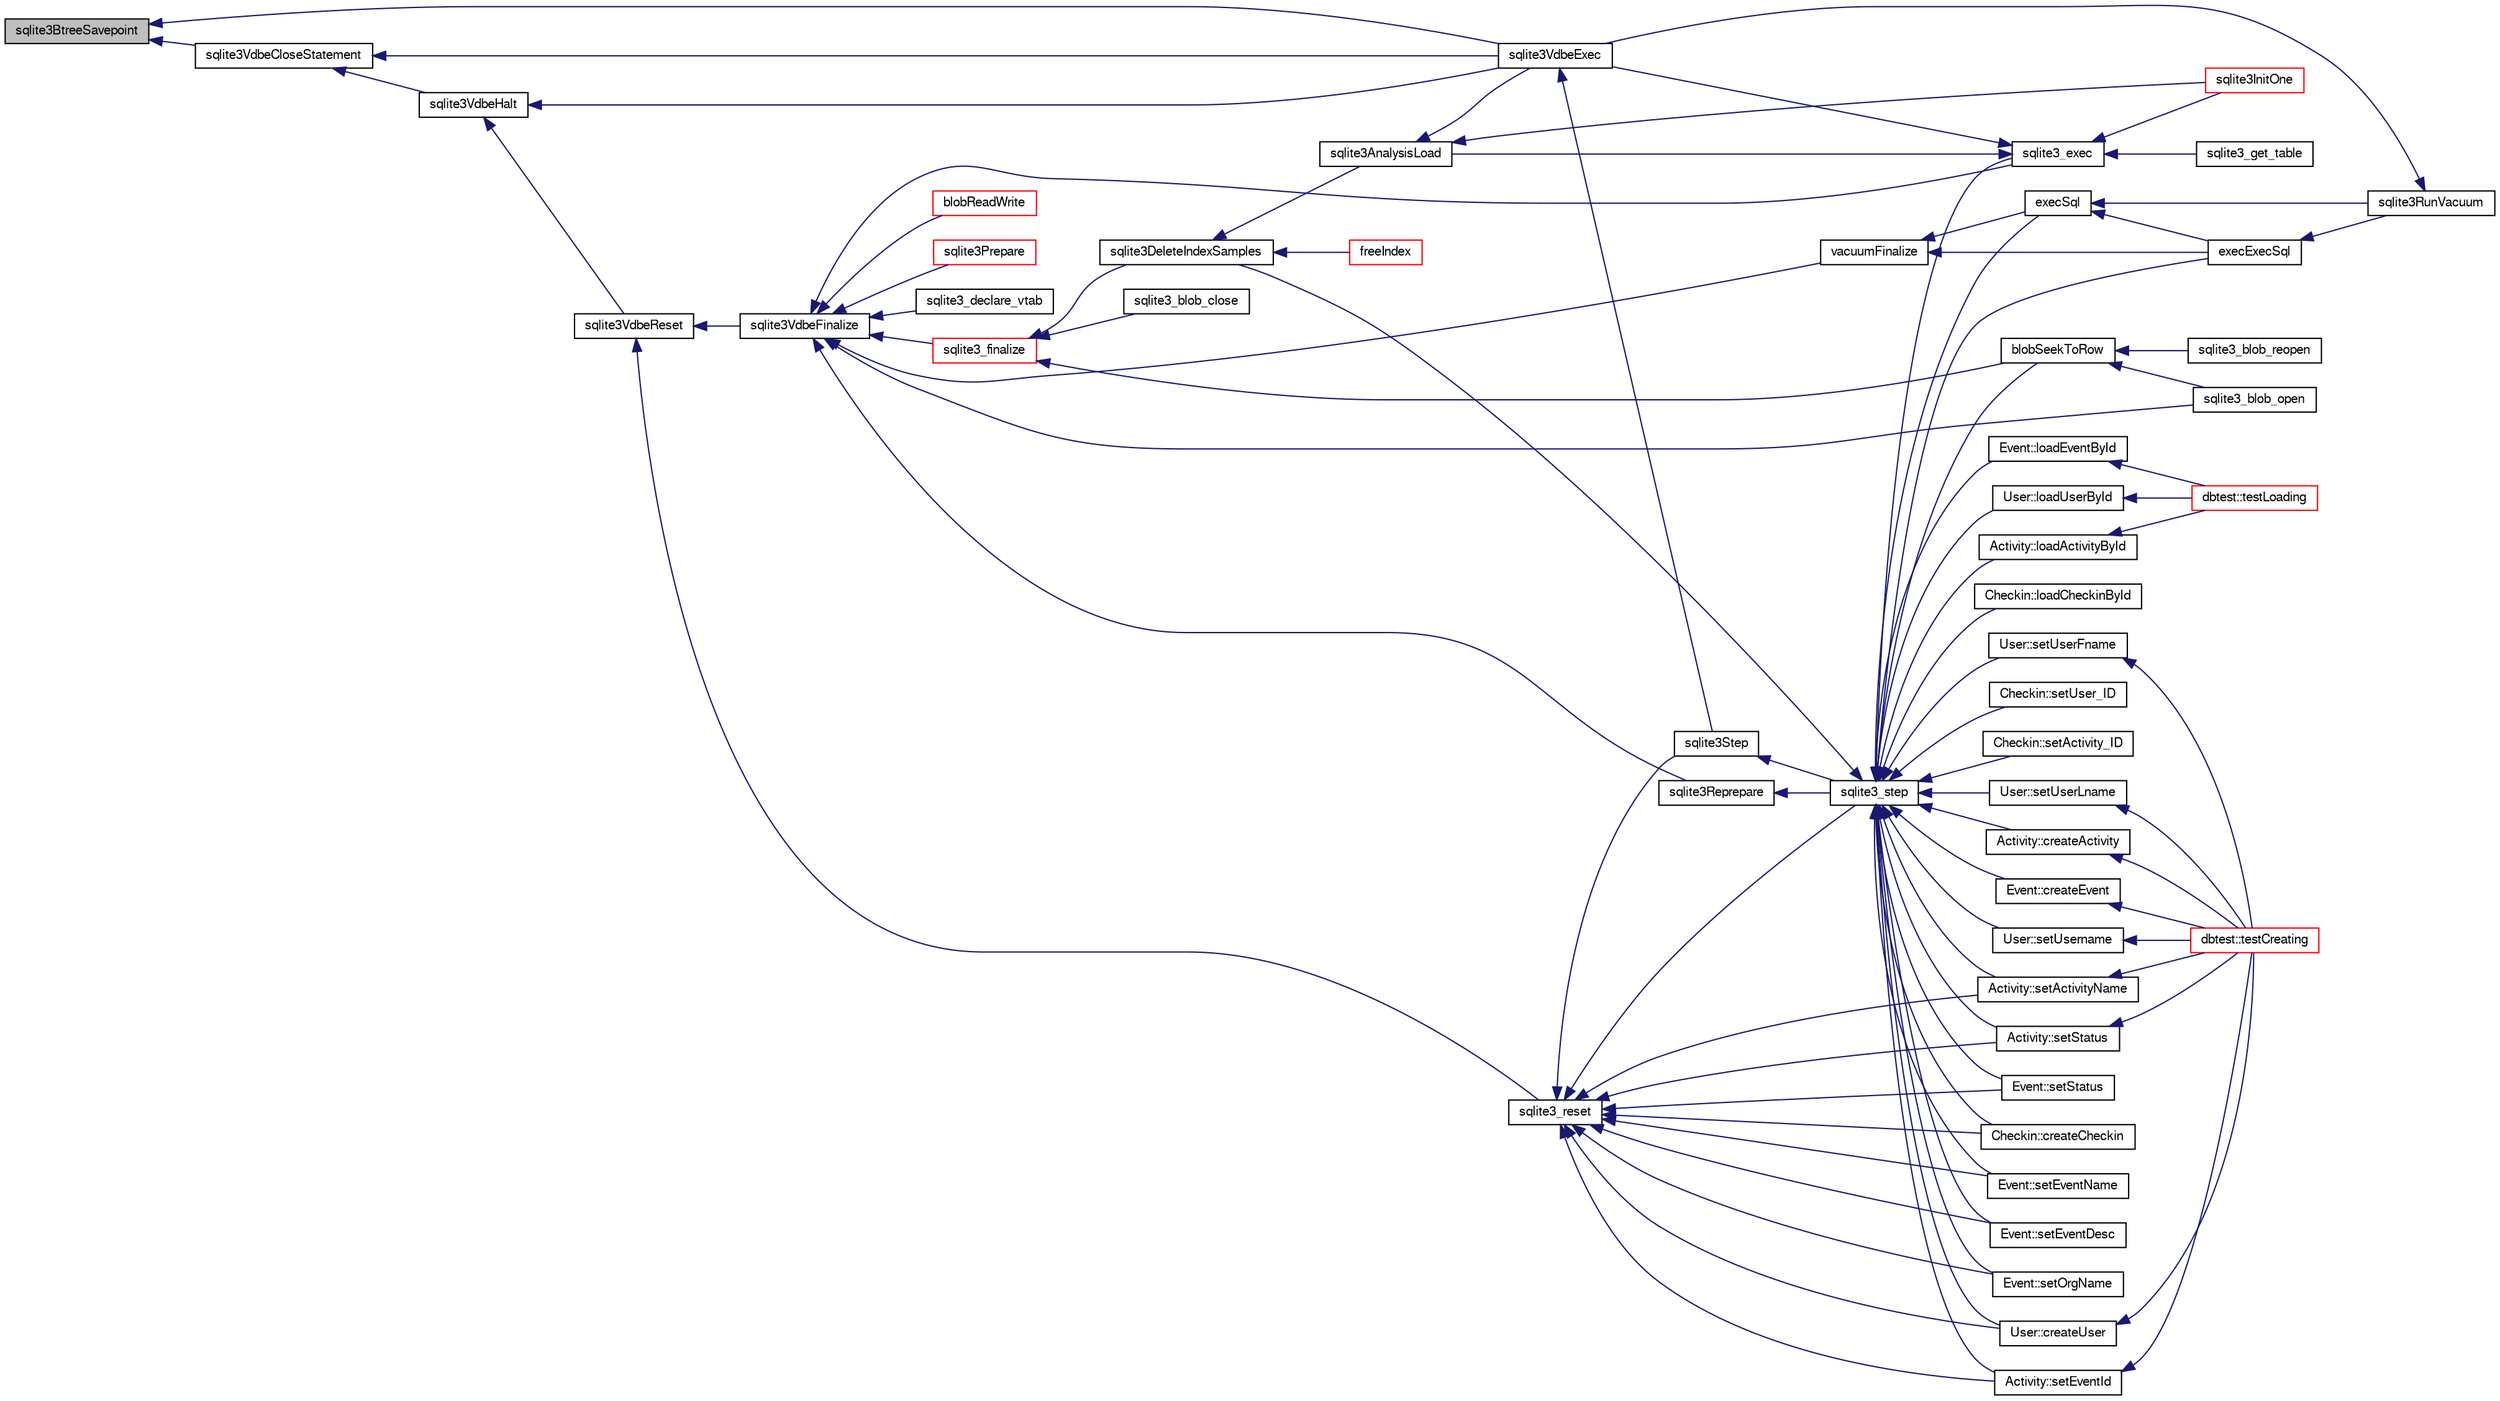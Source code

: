 digraph "sqlite3BtreeSavepoint"
{
  edge [fontname="FreeSans",fontsize="10",labelfontname="FreeSans",labelfontsize="10"];
  node [fontname="FreeSans",fontsize="10",shape=record];
  rankdir="LR";
  Node464604 [label="sqlite3BtreeSavepoint",height=0.2,width=0.4,color="black", fillcolor="grey75", style="filled", fontcolor="black"];
  Node464604 -> Node464605 [dir="back",color="midnightblue",fontsize="10",style="solid",fontname="FreeSans"];
  Node464605 [label="sqlite3VdbeCloseStatement",height=0.2,width=0.4,color="black", fillcolor="white", style="filled",URL="$sqlite3_8c.html#a4c26892e24ee00a0b5ba3bdeaf2d36fa"];
  Node464605 -> Node464606 [dir="back",color="midnightblue",fontsize="10",style="solid",fontname="FreeSans"];
  Node464606 [label="sqlite3VdbeHalt",height=0.2,width=0.4,color="black", fillcolor="white", style="filled",URL="$sqlite3_8c.html#a8d1d99703d999190fbc35ecc981cb709"];
  Node464606 -> Node464607 [dir="back",color="midnightblue",fontsize="10",style="solid",fontname="FreeSans"];
  Node464607 [label="sqlite3VdbeReset",height=0.2,width=0.4,color="black", fillcolor="white", style="filled",URL="$sqlite3_8c.html#a315a913742f7267f90d46d41446353b1"];
  Node464607 -> Node464608 [dir="back",color="midnightblue",fontsize="10",style="solid",fontname="FreeSans"];
  Node464608 [label="sqlite3VdbeFinalize",height=0.2,width=0.4,color="black", fillcolor="white", style="filled",URL="$sqlite3_8c.html#af81e0c8d03b71610d3a826469f67bbd4"];
  Node464608 -> Node464609 [dir="back",color="midnightblue",fontsize="10",style="solid",fontname="FreeSans"];
  Node464609 [label="sqlite3_finalize",height=0.2,width=0.4,color="red", fillcolor="white", style="filled",URL="$sqlite3_8h.html#a801195c0f771d40bb4be1e40f3b88945"];
  Node464609 -> Node464610 [dir="back",color="midnightblue",fontsize="10",style="solid",fontname="FreeSans"];
  Node464610 [label="blobSeekToRow",height=0.2,width=0.4,color="black", fillcolor="white", style="filled",URL="$sqlite3_8c.html#afff57e13332b98c8a44a7cebe38962ab"];
  Node464610 -> Node464611 [dir="back",color="midnightblue",fontsize="10",style="solid",fontname="FreeSans"];
  Node464611 [label="sqlite3_blob_open",height=0.2,width=0.4,color="black", fillcolor="white", style="filled",URL="$sqlite3_8h.html#adb8ad839a5bdd62a43785132bc7dd518"];
  Node464610 -> Node464612 [dir="back",color="midnightblue",fontsize="10",style="solid",fontname="FreeSans"];
  Node464612 [label="sqlite3_blob_reopen",height=0.2,width=0.4,color="black", fillcolor="white", style="filled",URL="$sqlite3_8h.html#abc77c24fdc0150138490359a94360f7e"];
  Node464609 -> Node464613 [dir="back",color="midnightblue",fontsize="10",style="solid",fontname="FreeSans"];
  Node464613 [label="sqlite3_blob_close",height=0.2,width=0.4,color="black", fillcolor="white", style="filled",URL="$sqlite3_8h.html#a8885ae884821e14e1e4501183c5833d6"];
  Node464609 -> Node464614 [dir="back",color="midnightblue",fontsize="10",style="solid",fontname="FreeSans"];
  Node464614 [label="sqlite3DeleteIndexSamples",height=0.2,width=0.4,color="black", fillcolor="white", style="filled",URL="$sqlite3_8c.html#aaeda0302fbf61397ec009f65bed047ef"];
  Node464614 -> Node464615 [dir="back",color="midnightblue",fontsize="10",style="solid",fontname="FreeSans"];
  Node464615 [label="sqlite3AnalysisLoad",height=0.2,width=0.4,color="black", fillcolor="white", style="filled",URL="$sqlite3_8c.html#a48a2301c27e1d3d68708b9b8761b5a01"];
  Node464615 -> Node464616 [dir="back",color="midnightblue",fontsize="10",style="solid",fontname="FreeSans"];
  Node464616 [label="sqlite3VdbeExec",height=0.2,width=0.4,color="black", fillcolor="white", style="filled",URL="$sqlite3_8c.html#a8ce40a614bdc56719c4d642b1e4dfb21"];
  Node464616 -> Node464617 [dir="back",color="midnightblue",fontsize="10",style="solid",fontname="FreeSans"];
  Node464617 [label="sqlite3Step",height=0.2,width=0.4,color="black", fillcolor="white", style="filled",URL="$sqlite3_8c.html#a3f2872e873e2758a4beedad1d5113554"];
  Node464617 -> Node464618 [dir="back",color="midnightblue",fontsize="10",style="solid",fontname="FreeSans"];
  Node464618 [label="sqlite3_step",height=0.2,width=0.4,color="black", fillcolor="white", style="filled",URL="$sqlite3_8h.html#ac1e491ce36b7471eb28387f7d3c74334"];
  Node464618 -> Node464619 [dir="back",color="midnightblue",fontsize="10",style="solid",fontname="FreeSans"];
  Node464619 [label="Activity::createActivity",height=0.2,width=0.4,color="black", fillcolor="white", style="filled",URL="$classActivity.html#a813cc5e52c14ab49b39014c134e3425b"];
  Node464619 -> Node464620 [dir="back",color="midnightblue",fontsize="10",style="solid",fontname="FreeSans"];
  Node464620 [label="dbtest::testCreating",height=0.2,width=0.4,color="red", fillcolor="white", style="filled",URL="$classdbtest.html#a8193e88a7df657069c8a6bd09c8243b7"];
  Node464618 -> Node464622 [dir="back",color="midnightblue",fontsize="10",style="solid",fontname="FreeSans"];
  Node464622 [label="Activity::loadActivityById",height=0.2,width=0.4,color="black", fillcolor="white", style="filled",URL="$classActivity.html#abe4ffb4f08a47212ebf9013259d9e7fd"];
  Node464622 -> Node464623 [dir="back",color="midnightblue",fontsize="10",style="solid",fontname="FreeSans"];
  Node464623 [label="dbtest::testLoading",height=0.2,width=0.4,color="red", fillcolor="white", style="filled",URL="$classdbtest.html#a6f98d82a2c8e2b9040848763504ddae1"];
  Node464618 -> Node464624 [dir="back",color="midnightblue",fontsize="10",style="solid",fontname="FreeSans"];
  Node464624 [label="Activity::setEventId",height=0.2,width=0.4,color="black", fillcolor="white", style="filled",URL="$classActivity.html#adb1d0fd0d08f473e068f0a4086bfa9ca"];
  Node464624 -> Node464620 [dir="back",color="midnightblue",fontsize="10",style="solid",fontname="FreeSans"];
  Node464618 -> Node464625 [dir="back",color="midnightblue",fontsize="10",style="solid",fontname="FreeSans"];
  Node464625 [label="Activity::setActivityName",height=0.2,width=0.4,color="black", fillcolor="white", style="filled",URL="$classActivity.html#a62dc3737b33915a36086f9dd26d16a81"];
  Node464625 -> Node464620 [dir="back",color="midnightblue",fontsize="10",style="solid",fontname="FreeSans"];
  Node464618 -> Node464626 [dir="back",color="midnightblue",fontsize="10",style="solid",fontname="FreeSans"];
  Node464626 [label="Activity::setStatus",height=0.2,width=0.4,color="black", fillcolor="white", style="filled",URL="$classActivity.html#af618135a7738f4d2a7ee147a8ef912ea"];
  Node464626 -> Node464620 [dir="back",color="midnightblue",fontsize="10",style="solid",fontname="FreeSans"];
  Node464618 -> Node464627 [dir="back",color="midnightblue",fontsize="10",style="solid",fontname="FreeSans"];
  Node464627 [label="Checkin::createCheckin",height=0.2,width=0.4,color="black", fillcolor="white", style="filled",URL="$classCheckin.html#a4e40acdf7fff0e607f6de4f24f3a163c"];
  Node464618 -> Node464628 [dir="back",color="midnightblue",fontsize="10",style="solid",fontname="FreeSans"];
  Node464628 [label="Checkin::loadCheckinById",height=0.2,width=0.4,color="black", fillcolor="white", style="filled",URL="$classCheckin.html#a3461f70ea6c68475225f2a07f78a21e0"];
  Node464618 -> Node464629 [dir="back",color="midnightblue",fontsize="10",style="solid",fontname="FreeSans"];
  Node464629 [label="Checkin::setUser_ID",height=0.2,width=0.4,color="black", fillcolor="white", style="filled",URL="$classCheckin.html#a76ab640f4f912876dbebf183db5359c6"];
  Node464618 -> Node464630 [dir="back",color="midnightblue",fontsize="10",style="solid",fontname="FreeSans"];
  Node464630 [label="Checkin::setActivity_ID",height=0.2,width=0.4,color="black", fillcolor="white", style="filled",URL="$classCheckin.html#ab2ff3ec2604ec73a42af25874a00b232"];
  Node464618 -> Node464631 [dir="back",color="midnightblue",fontsize="10",style="solid",fontname="FreeSans"];
  Node464631 [label="Event::createEvent",height=0.2,width=0.4,color="black", fillcolor="white", style="filled",URL="$classEvent.html#a77adb9f4a46ffb32c2d931f0691f5903"];
  Node464631 -> Node464620 [dir="back",color="midnightblue",fontsize="10",style="solid",fontname="FreeSans"];
  Node464618 -> Node464632 [dir="back",color="midnightblue",fontsize="10",style="solid",fontname="FreeSans"];
  Node464632 [label="Event::loadEventById",height=0.2,width=0.4,color="black", fillcolor="white", style="filled",URL="$classEvent.html#afa66cea33f722dbeecb69cc98fdea055"];
  Node464632 -> Node464623 [dir="back",color="midnightblue",fontsize="10",style="solid",fontname="FreeSans"];
  Node464618 -> Node464633 [dir="back",color="midnightblue",fontsize="10",style="solid",fontname="FreeSans"];
  Node464633 [label="Event::setEventName",height=0.2,width=0.4,color="black", fillcolor="white", style="filled",URL="$classEvent.html#a10596b6ca077df05184e30d62b08729d"];
  Node464618 -> Node464634 [dir="back",color="midnightblue",fontsize="10",style="solid",fontname="FreeSans"];
  Node464634 [label="Event::setEventDesc",height=0.2,width=0.4,color="black", fillcolor="white", style="filled",URL="$classEvent.html#ae36b8377dcae792f1c5c4726024c981b"];
  Node464618 -> Node464635 [dir="back",color="midnightblue",fontsize="10",style="solid",fontname="FreeSans"];
  Node464635 [label="Event::setOrgName",height=0.2,width=0.4,color="black", fillcolor="white", style="filled",URL="$classEvent.html#a19aac0f776bd764563a54977656cf680"];
  Node464618 -> Node464636 [dir="back",color="midnightblue",fontsize="10",style="solid",fontname="FreeSans"];
  Node464636 [label="Event::setStatus",height=0.2,width=0.4,color="black", fillcolor="white", style="filled",URL="$classEvent.html#ab0a6b9285af0f4172eb841e2b80f8972"];
  Node464618 -> Node464610 [dir="back",color="midnightblue",fontsize="10",style="solid",fontname="FreeSans"];
  Node464618 -> Node464614 [dir="back",color="midnightblue",fontsize="10",style="solid",fontname="FreeSans"];
  Node464618 -> Node464637 [dir="back",color="midnightblue",fontsize="10",style="solid",fontname="FreeSans"];
  Node464637 [label="sqlite3_exec",height=0.2,width=0.4,color="black", fillcolor="white", style="filled",URL="$sqlite3_8h.html#a97487ec8150e0bcc8fa392ab8f0e24db"];
  Node464637 -> Node464616 [dir="back",color="midnightblue",fontsize="10",style="solid",fontname="FreeSans"];
  Node464637 -> Node464615 [dir="back",color="midnightblue",fontsize="10",style="solid",fontname="FreeSans"];
  Node464637 -> Node464638 [dir="back",color="midnightblue",fontsize="10",style="solid",fontname="FreeSans"];
  Node464638 [label="sqlite3InitOne",height=0.2,width=0.4,color="red", fillcolor="white", style="filled",URL="$sqlite3_8c.html#ac4318b25df65269906b0379251fe9b85"];
  Node464637 -> Node464739 [dir="back",color="midnightblue",fontsize="10",style="solid",fontname="FreeSans"];
  Node464739 [label="sqlite3_get_table",height=0.2,width=0.4,color="black", fillcolor="white", style="filled",URL="$sqlite3_8h.html#a5effeac4e12df57beaa35c5be1f61579"];
  Node464618 -> Node464740 [dir="back",color="midnightblue",fontsize="10",style="solid",fontname="FreeSans"];
  Node464740 [label="execSql",height=0.2,width=0.4,color="black", fillcolor="white", style="filled",URL="$sqlite3_8c.html#a7d16651b98a110662f4c265eff0246cb"];
  Node464740 -> Node464741 [dir="back",color="midnightblue",fontsize="10",style="solid",fontname="FreeSans"];
  Node464741 [label="execExecSql",height=0.2,width=0.4,color="black", fillcolor="white", style="filled",URL="$sqlite3_8c.html#ac1be09a6c047f21133d16378d301e0d4"];
  Node464741 -> Node464742 [dir="back",color="midnightblue",fontsize="10",style="solid",fontname="FreeSans"];
  Node464742 [label="sqlite3RunVacuum",height=0.2,width=0.4,color="black", fillcolor="white", style="filled",URL="$sqlite3_8c.html#a5e83ddc7b3e7e8e79ad5d1fc92de1d2f"];
  Node464742 -> Node464616 [dir="back",color="midnightblue",fontsize="10",style="solid",fontname="FreeSans"];
  Node464740 -> Node464742 [dir="back",color="midnightblue",fontsize="10",style="solid",fontname="FreeSans"];
  Node464618 -> Node464741 [dir="back",color="midnightblue",fontsize="10",style="solid",fontname="FreeSans"];
  Node464618 -> Node464743 [dir="back",color="midnightblue",fontsize="10",style="solid",fontname="FreeSans"];
  Node464743 [label="User::createUser",height=0.2,width=0.4,color="black", fillcolor="white", style="filled",URL="$classUser.html#a22ed673939e8cc0a136130b809bba513"];
  Node464743 -> Node464620 [dir="back",color="midnightblue",fontsize="10",style="solid",fontname="FreeSans"];
  Node464618 -> Node464744 [dir="back",color="midnightblue",fontsize="10",style="solid",fontname="FreeSans"];
  Node464744 [label="User::loadUserById",height=0.2,width=0.4,color="black", fillcolor="white", style="filled",URL="$classUser.html#a863377665b7fb83c5547dcf9727f5092"];
  Node464744 -> Node464623 [dir="back",color="midnightblue",fontsize="10",style="solid",fontname="FreeSans"];
  Node464618 -> Node464745 [dir="back",color="midnightblue",fontsize="10",style="solid",fontname="FreeSans"];
  Node464745 [label="User::setUsername",height=0.2,width=0.4,color="black", fillcolor="white", style="filled",URL="$classUser.html#aa0497022a136cb78de785b0a39ae60b1"];
  Node464745 -> Node464620 [dir="back",color="midnightblue",fontsize="10",style="solid",fontname="FreeSans"];
  Node464618 -> Node464746 [dir="back",color="midnightblue",fontsize="10",style="solid",fontname="FreeSans"];
  Node464746 [label="User::setUserFname",height=0.2,width=0.4,color="black", fillcolor="white", style="filled",URL="$classUser.html#a72657eb55cd0ca437b4841a43f19912f"];
  Node464746 -> Node464620 [dir="back",color="midnightblue",fontsize="10",style="solid",fontname="FreeSans"];
  Node464618 -> Node464747 [dir="back",color="midnightblue",fontsize="10",style="solid",fontname="FreeSans"];
  Node464747 [label="User::setUserLname",height=0.2,width=0.4,color="black", fillcolor="white", style="filled",URL="$classUser.html#aa25973387e5afe1aa6f60dd6545e33b5"];
  Node464747 -> Node464620 [dir="back",color="midnightblue",fontsize="10",style="solid",fontname="FreeSans"];
  Node464615 -> Node464638 [dir="back",color="midnightblue",fontsize="10",style="solid",fontname="FreeSans"];
  Node464614 -> Node464748 [dir="back",color="midnightblue",fontsize="10",style="solid",fontname="FreeSans"];
  Node464748 [label="freeIndex",height=0.2,width=0.4,color="red", fillcolor="white", style="filled",URL="$sqlite3_8c.html#a00907c99c18d5bcb9d0b38c077146c31"];
  Node464608 -> Node464611 [dir="back",color="midnightblue",fontsize="10",style="solid",fontname="FreeSans"];
  Node464608 -> Node464862 [dir="back",color="midnightblue",fontsize="10",style="solid",fontname="FreeSans"];
  Node464862 [label="blobReadWrite",height=0.2,width=0.4,color="red", fillcolor="white", style="filled",URL="$sqlite3_8c.html#a6c1d57e4337ee1b8655215c06dea4046"];
  Node464608 -> Node464637 [dir="back",color="midnightblue",fontsize="10",style="solid",fontname="FreeSans"];
  Node464608 -> Node464800 [dir="back",color="midnightblue",fontsize="10",style="solid",fontname="FreeSans"];
  Node464800 [label="sqlite3Prepare",height=0.2,width=0.4,color="red", fillcolor="white", style="filled",URL="$sqlite3_8c.html#acb25890858d0bf4b12eb7aae569f0c7b"];
  Node464608 -> Node464802 [dir="back",color="midnightblue",fontsize="10",style="solid",fontname="FreeSans"];
  Node464802 [label="sqlite3Reprepare",height=0.2,width=0.4,color="black", fillcolor="white", style="filled",URL="$sqlite3_8c.html#a7e2f7299cc947d07e782f6ac561fa937"];
  Node464802 -> Node464618 [dir="back",color="midnightblue",fontsize="10",style="solid",fontname="FreeSans"];
  Node464608 -> Node464865 [dir="back",color="midnightblue",fontsize="10",style="solid",fontname="FreeSans"];
  Node464865 [label="vacuumFinalize",height=0.2,width=0.4,color="black", fillcolor="white", style="filled",URL="$sqlite3_8c.html#a632db76c46aca8f067d585295d2ada31"];
  Node464865 -> Node464740 [dir="back",color="midnightblue",fontsize="10",style="solid",fontname="FreeSans"];
  Node464865 -> Node464741 [dir="back",color="midnightblue",fontsize="10",style="solid",fontname="FreeSans"];
  Node464608 -> Node464809 [dir="back",color="midnightblue",fontsize="10",style="solid",fontname="FreeSans"];
  Node464809 [label="sqlite3_declare_vtab",height=0.2,width=0.4,color="black", fillcolor="white", style="filled",URL="$sqlite3_8h.html#a65393c41da76ae1470a7c7f4b4aca600"];
  Node464607 -> Node464866 [dir="back",color="midnightblue",fontsize="10",style="solid",fontname="FreeSans"];
  Node464866 [label="sqlite3_reset",height=0.2,width=0.4,color="black", fillcolor="white", style="filled",URL="$sqlite3_8h.html#a758efebc2e95694959ab0e74b397984c"];
  Node464866 -> Node464624 [dir="back",color="midnightblue",fontsize="10",style="solid",fontname="FreeSans"];
  Node464866 -> Node464625 [dir="back",color="midnightblue",fontsize="10",style="solid",fontname="FreeSans"];
  Node464866 -> Node464626 [dir="back",color="midnightblue",fontsize="10",style="solid",fontname="FreeSans"];
  Node464866 -> Node464627 [dir="back",color="midnightblue",fontsize="10",style="solid",fontname="FreeSans"];
  Node464866 -> Node464633 [dir="back",color="midnightblue",fontsize="10",style="solid",fontname="FreeSans"];
  Node464866 -> Node464634 [dir="back",color="midnightblue",fontsize="10",style="solid",fontname="FreeSans"];
  Node464866 -> Node464635 [dir="back",color="midnightblue",fontsize="10",style="solid",fontname="FreeSans"];
  Node464866 -> Node464636 [dir="back",color="midnightblue",fontsize="10",style="solid",fontname="FreeSans"];
  Node464866 -> Node464617 [dir="back",color="midnightblue",fontsize="10",style="solid",fontname="FreeSans"];
  Node464866 -> Node464618 [dir="back",color="midnightblue",fontsize="10",style="solid",fontname="FreeSans"];
  Node464866 -> Node464743 [dir="back",color="midnightblue",fontsize="10",style="solid",fontname="FreeSans"];
  Node464606 -> Node464616 [dir="back",color="midnightblue",fontsize="10",style="solid",fontname="FreeSans"];
  Node464605 -> Node464616 [dir="back",color="midnightblue",fontsize="10",style="solid",fontname="FreeSans"];
  Node464604 -> Node464616 [dir="back",color="midnightblue",fontsize="10",style="solid",fontname="FreeSans"];
}

